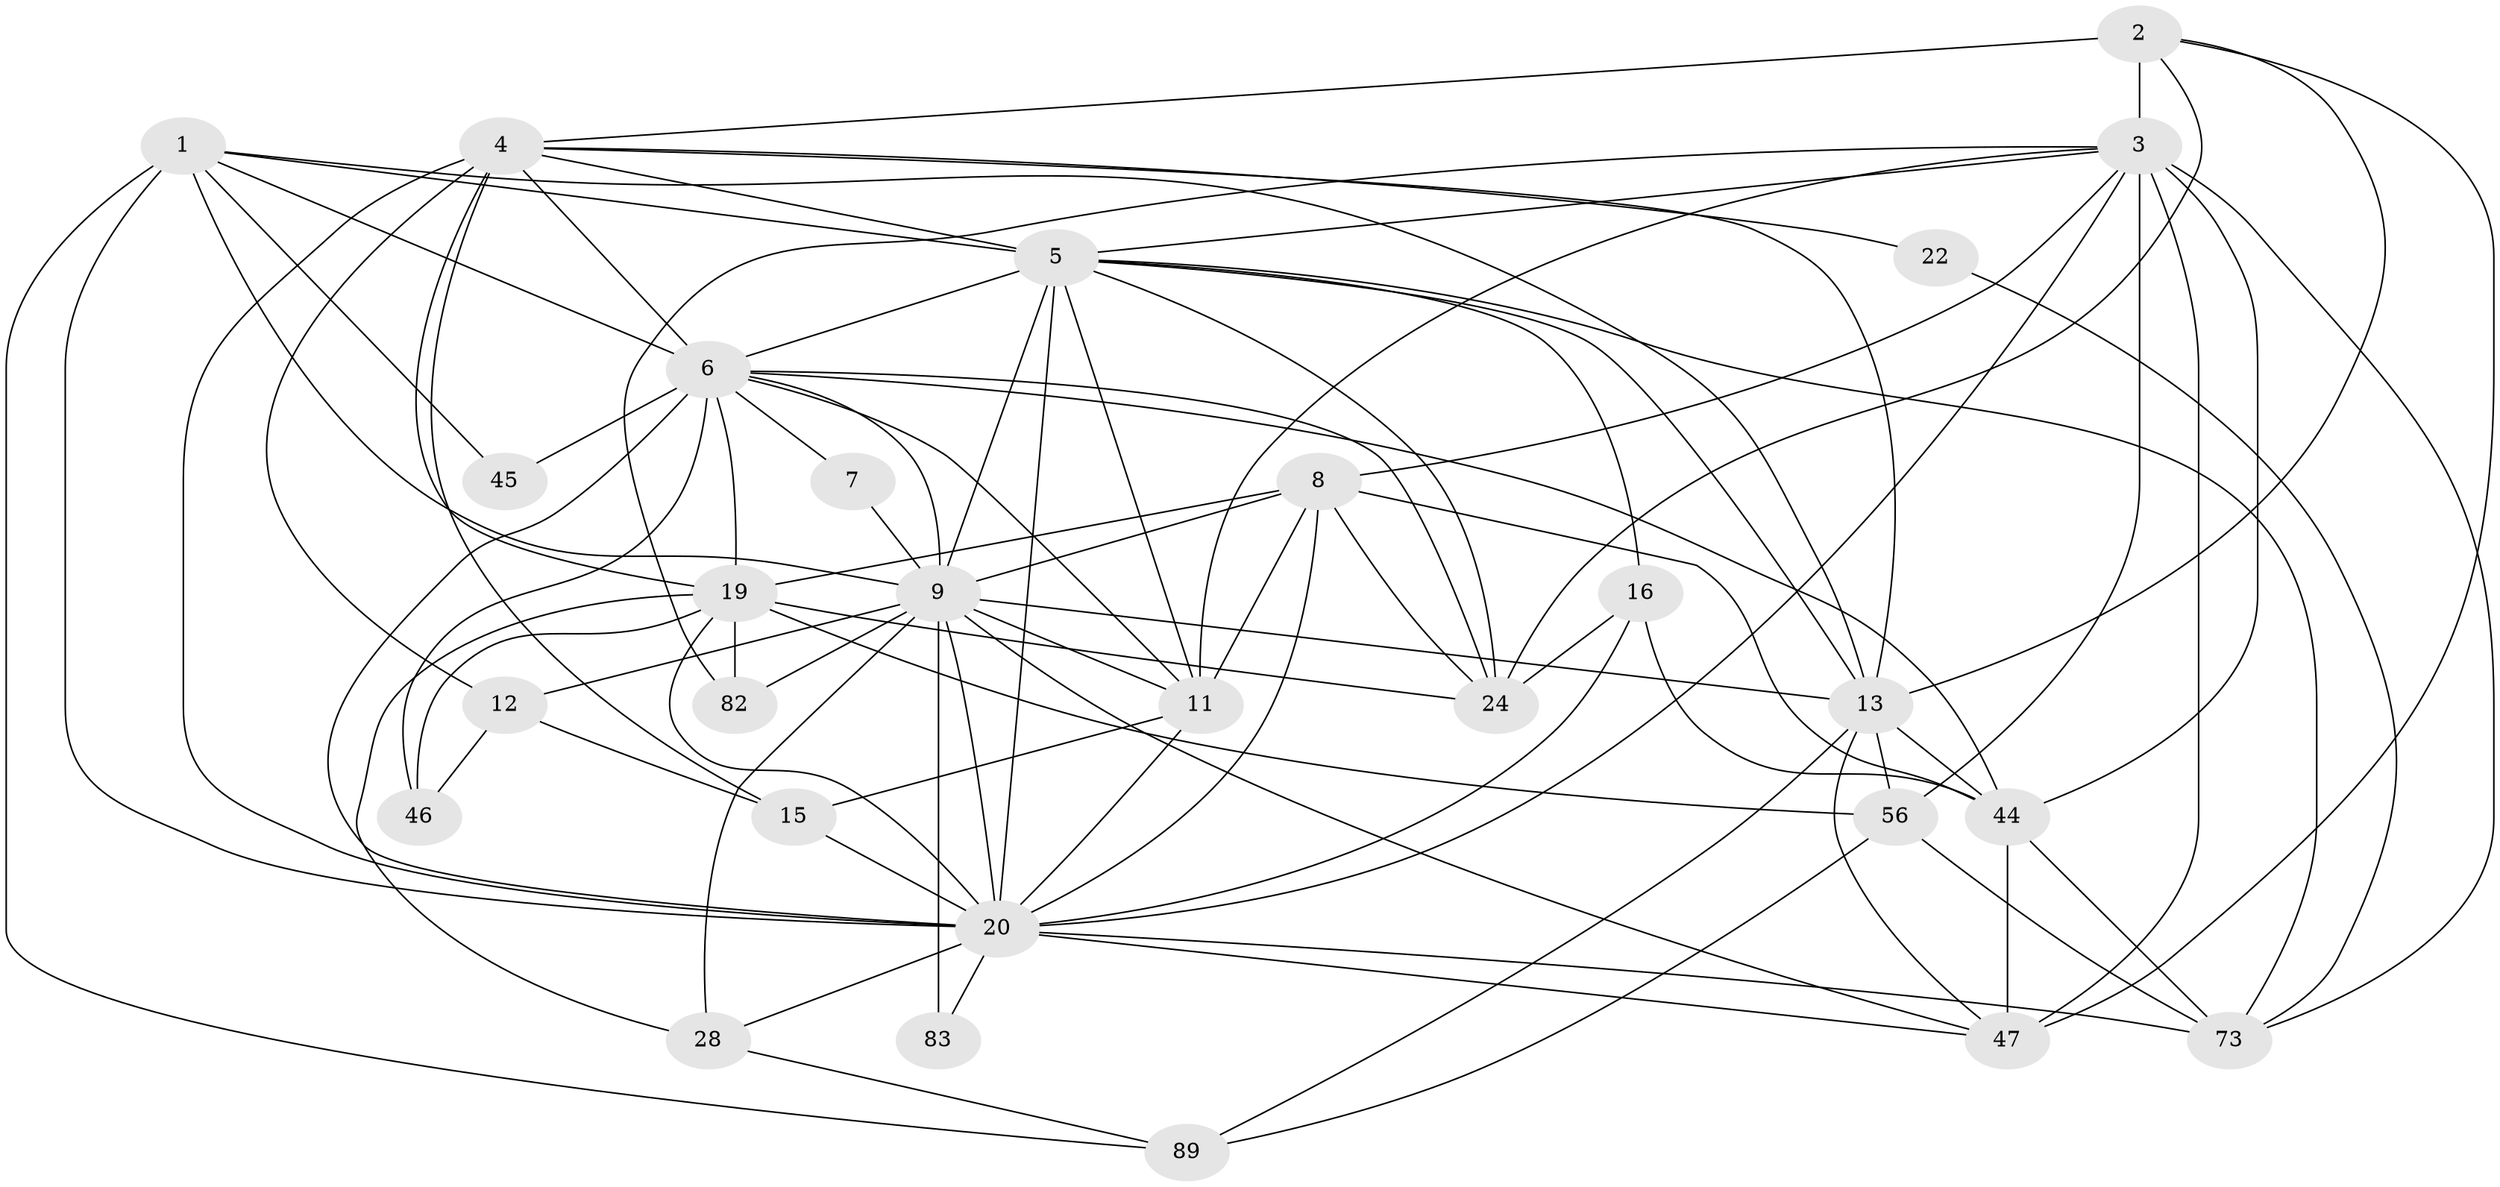 // original degree distribution, {4: 0.2765957446808511, 5: 0.26595744680851063, 3: 0.23404255319148937, 6: 0.07446808510638298, 2: 0.1276595744680851, 7: 0.010638297872340425, 8: 0.010638297872340425}
// Generated by graph-tools (version 1.1) at 2025/18/03/04/25 18:18:45]
// undirected, 28 vertices, 89 edges
graph export_dot {
graph [start="1"]
  node [color=gray90,style=filled];
  1 [super="+67"];
  2 [super="+18+70"];
  3 [super="+30+42+38"];
  4 [super="+39+65+23"];
  5 [super="+48+17+25"];
  6 [super="+33+10+14+53"];
  7;
  8 [super="+61+68+80"];
  9 [super="+74+52+77+49+21"];
  11 [super="+69+92+50"];
  12 [super="+76"];
  13 [super="+59+34"];
  15 [super="+43"];
  16 [super="+27"];
  19 [super="+26+31+88"];
  20 [super="+37+55+40+57"];
  22;
  24 [super="+29+41"];
  28 [super="+54"];
  44 [super="+90+64+66"];
  45;
  46 [super="+91"];
  47 [super="+58"];
  56 [super="+63"];
  73;
  82;
  83;
  89;
  1 -- 13;
  1 -- 20;
  1 -- 89;
  1 -- 5;
  1 -- 6 [weight=2];
  1 -- 9 [weight=2];
  1 -- 45;
  2 -- 3 [weight=3];
  2 -- 24;
  2 -- 47;
  2 -- 4;
  2 -- 13;
  3 -- 73;
  3 -- 82;
  3 -- 56 [weight=2];
  3 -- 44;
  3 -- 47;
  3 -- 11;
  3 -- 20;
  3 -- 8;
  3 -- 5;
  4 -- 22 [weight=2];
  4 -- 6 [weight=2];
  4 -- 12 [weight=2];
  4 -- 19 [weight=2];
  4 -- 5;
  4 -- 20 [weight=3];
  4 -- 15;
  4 -- 13;
  5 -- 9 [weight=2];
  5 -- 6;
  5 -- 73;
  5 -- 16;
  5 -- 11;
  5 -- 20 [weight=2];
  5 -- 24;
  5 -- 13;
  6 -- 46;
  6 -- 7;
  6 -- 19;
  6 -- 44;
  6 -- 20 [weight=2];
  6 -- 24;
  6 -- 9;
  6 -- 11;
  6 -- 45;
  7 -- 9;
  8 -- 9;
  8 -- 20 [weight=2];
  8 -- 19;
  8 -- 24;
  8 -- 11;
  8 -- 44;
  9 -- 13;
  9 -- 20 [weight=4];
  9 -- 28 [weight=2];
  9 -- 11 [weight=2];
  9 -- 12;
  9 -- 47;
  9 -- 82;
  9 -- 83;
  11 -- 20 [weight=4];
  11 -- 15;
  12 -- 15;
  12 -- 46;
  13 -- 56;
  13 -- 47;
  13 -- 89;
  13 -- 44;
  15 -- 20;
  16 -- 24 [weight=2];
  16 -- 44 [weight=2];
  16 -- 20;
  19 -- 82;
  19 -- 46;
  19 -- 24;
  19 -- 20 [weight=2];
  19 -- 56;
  19 -- 28;
  20 -- 83;
  20 -- 73;
  20 -- 47;
  20 -- 28;
  22 -- 73;
  28 -- 89;
  44 -- 73;
  44 -- 47 [weight=3];
  56 -- 89;
  56 -- 73;
}
